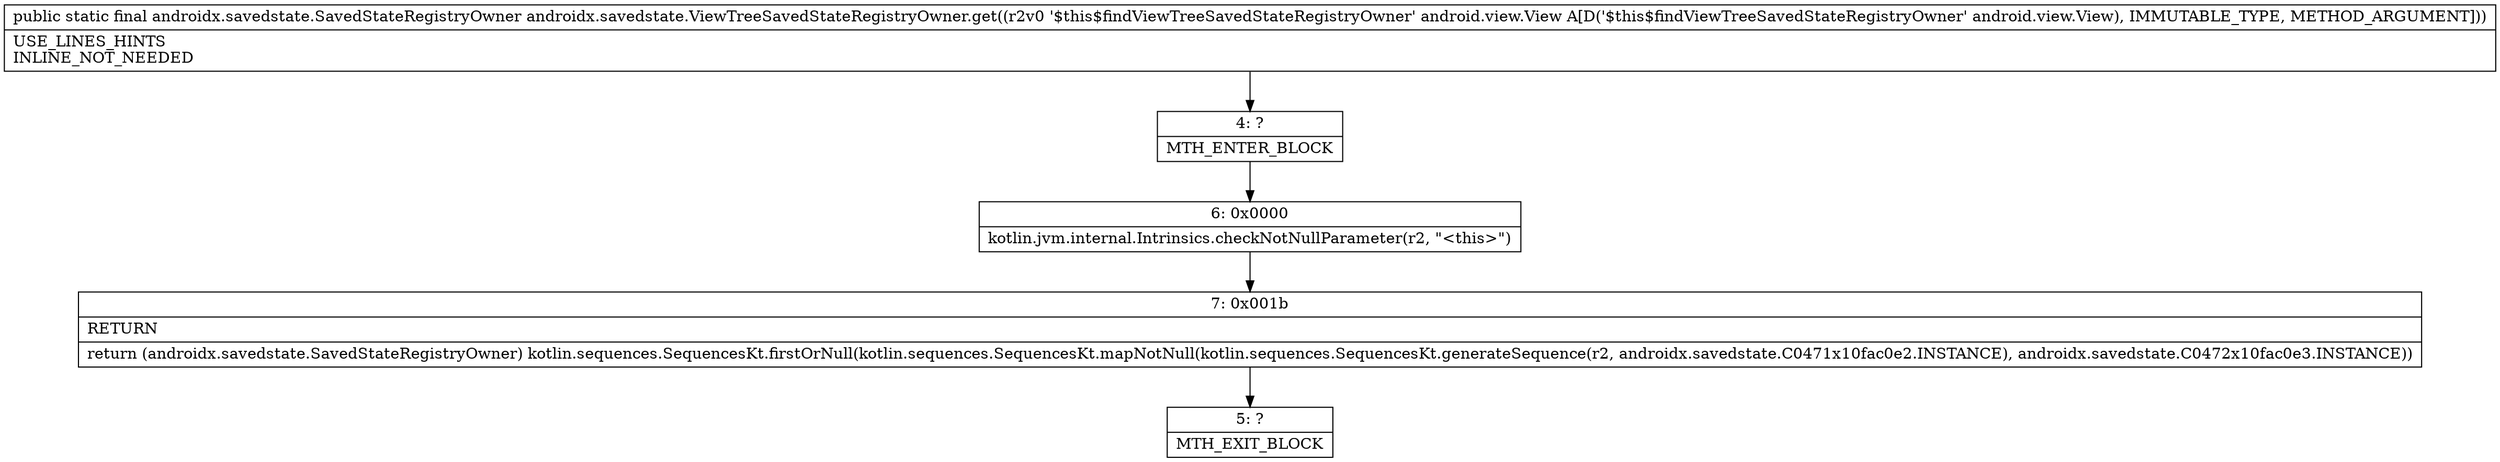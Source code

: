 digraph "CFG forandroidx.savedstate.ViewTreeSavedStateRegistryOwner.get(Landroid\/view\/View;)Landroidx\/savedstate\/SavedStateRegistryOwner;" {
Node_4 [shape=record,label="{4\:\ ?|MTH_ENTER_BLOCK\l}"];
Node_6 [shape=record,label="{6\:\ 0x0000|kotlin.jvm.internal.Intrinsics.checkNotNullParameter(r2, \"\<this\>\")\l}"];
Node_7 [shape=record,label="{7\:\ 0x001b|RETURN\l|return (androidx.savedstate.SavedStateRegistryOwner) kotlin.sequences.SequencesKt.firstOrNull(kotlin.sequences.SequencesKt.mapNotNull(kotlin.sequences.SequencesKt.generateSequence(r2, androidx.savedstate.C0471x10fac0e2.INSTANCE), androidx.savedstate.C0472x10fac0e3.INSTANCE))\l}"];
Node_5 [shape=record,label="{5\:\ ?|MTH_EXIT_BLOCK\l}"];
MethodNode[shape=record,label="{public static final androidx.savedstate.SavedStateRegistryOwner androidx.savedstate.ViewTreeSavedStateRegistryOwner.get((r2v0 '$this$findViewTreeSavedStateRegistryOwner' android.view.View A[D('$this$findViewTreeSavedStateRegistryOwner' android.view.View), IMMUTABLE_TYPE, METHOD_ARGUMENT]))  | USE_LINES_HINTS\lINLINE_NOT_NEEDED\l}"];
MethodNode -> Node_4;Node_4 -> Node_6;
Node_6 -> Node_7;
Node_7 -> Node_5;
}

